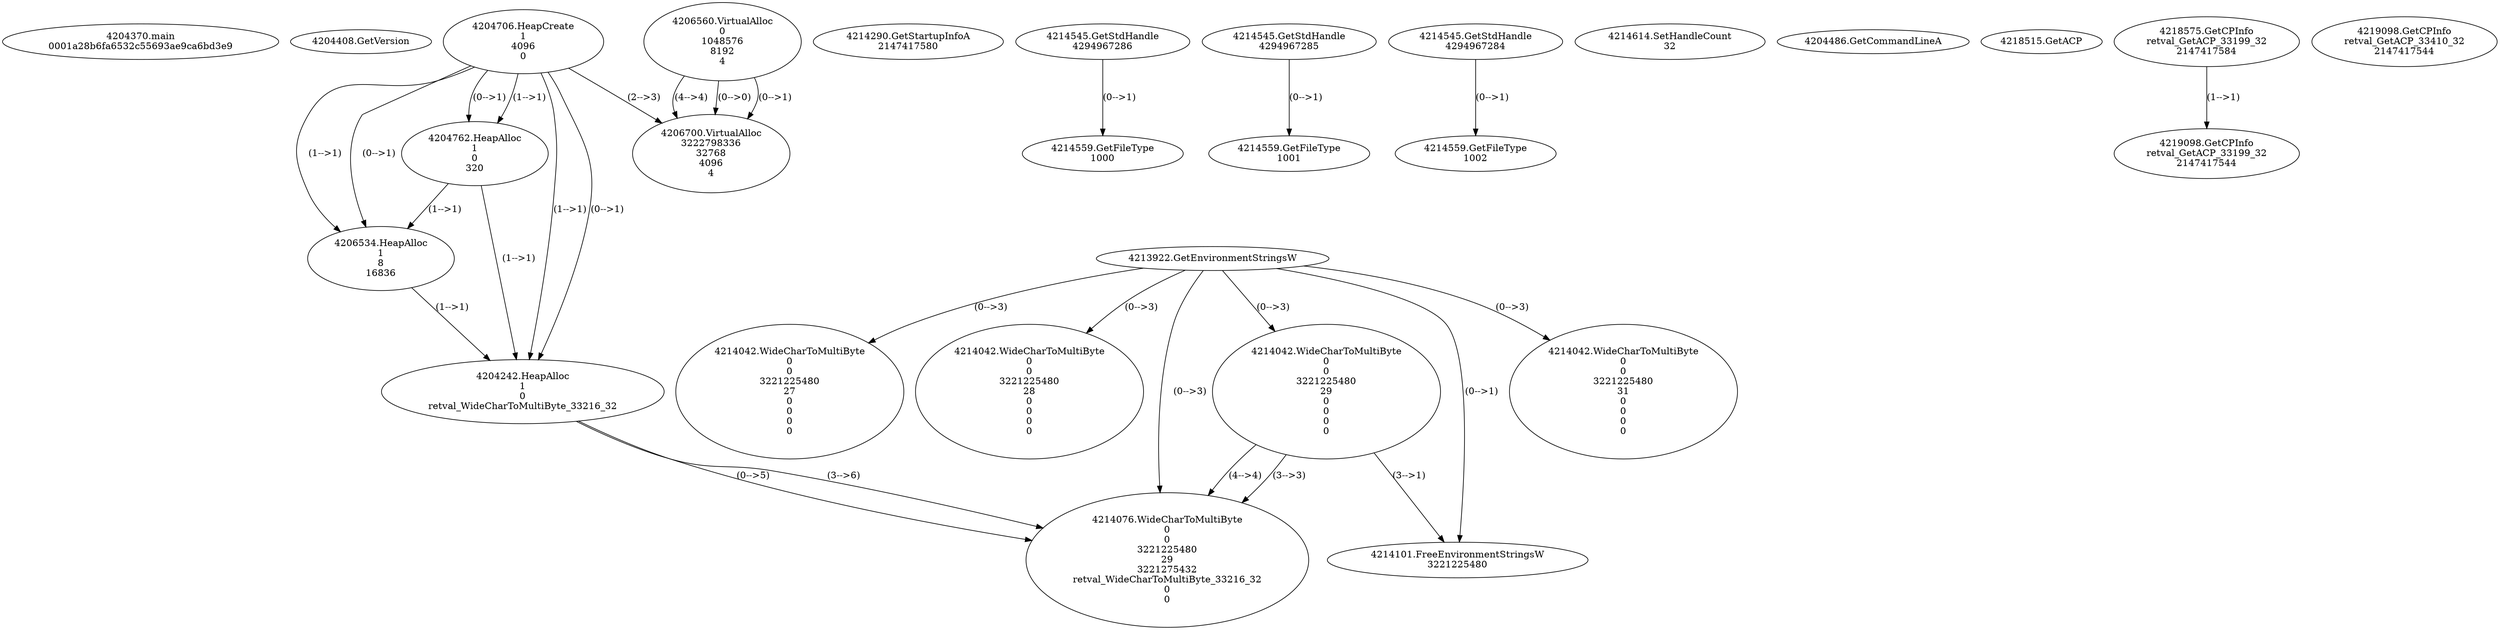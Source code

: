// Global SCDG with merge call
digraph {
	0 [label="4204370.main
0001a28b6fa6532c55693ae9ca6bd3e9"]
	1 [label="4204408.GetVersion
"]
	2 [label="4204706.HeapCreate
1
4096
0"]
	3 [label="4204762.HeapAlloc
1
0
320"]
	2 -> 3 [label="(1-->1)"]
	2 -> 3 [label="(0-->1)"]
	4 [label="4206534.HeapAlloc
1
8
16836"]
	2 -> 4 [label="(1-->1)"]
	2 -> 4 [label="(0-->1)"]
	3 -> 4 [label="(1-->1)"]
	5 [label="4206560.VirtualAlloc
0
1048576
8192
4"]
	6 [label="4206700.VirtualAlloc
3222798336
32768
4096
4"]
	5 -> 6 [label="(0-->1)"]
	2 -> 6 [label="(2-->3)"]
	5 -> 6 [label="(4-->4)"]
	5 -> 6 [label="(0-->0)"]
	7 [label="4214290.GetStartupInfoA
2147417580"]
	8 [label="4214545.GetStdHandle
4294967286"]
	9 [label="4214559.GetFileType
1000"]
	8 -> 9 [label="(0-->1)"]
	10 [label="4214545.GetStdHandle
4294967285"]
	11 [label="4214559.GetFileType
1001"]
	10 -> 11 [label="(0-->1)"]
	12 [label="4214545.GetStdHandle
4294967284"]
	13 [label="4214559.GetFileType
1002"]
	12 -> 13 [label="(0-->1)"]
	14 [label="4214614.SetHandleCount
32"]
	15 [label="4204486.GetCommandLineA
"]
	16 [label="4213922.GetEnvironmentStringsW
"]
	17 [label="4214042.WideCharToMultiByte
0
0
3221225480
29
0
0
0
0"]
	16 -> 17 [label="(0-->3)"]
	18 [label="4214101.FreeEnvironmentStringsW
3221225480"]
	16 -> 18 [label="(0-->1)"]
	17 -> 18 [label="(3-->1)"]
	19 [label="4218515.GetACP
"]
	20 [label="4214042.WideCharToMultiByte
0
0
3221225480
31
0
0
0
0"]
	16 -> 20 [label="(0-->3)"]
	21 [label="4214042.WideCharToMultiByte
0
0
3221225480
27
0
0
0
0"]
	16 -> 21 [label="(0-->3)"]
	22 [label="4218575.GetCPInfo
retval_GetACP_33199_32
2147417584"]
	23 [label="4219098.GetCPInfo
retval_GetACP_33199_32
2147417544"]
	22 -> 23 [label="(1-->1)"]
	24 [label="4214042.WideCharToMultiByte
0
0
3221225480
28
0
0
0
0"]
	16 -> 24 [label="(0-->3)"]
	25 [label="4204242.HeapAlloc
1
0
retval_WideCharToMultiByte_33216_32"]
	2 -> 25 [label="(1-->1)"]
	2 -> 25 [label="(0-->1)"]
	3 -> 25 [label="(1-->1)"]
	4 -> 25 [label="(1-->1)"]
	26 [label="4214076.WideCharToMultiByte
0
0
3221225480
29
3221275432
retval_WideCharToMultiByte_33216_32
0
0"]
	16 -> 26 [label="(0-->3)"]
	17 -> 26 [label="(3-->3)"]
	17 -> 26 [label="(4-->4)"]
	25 -> 26 [label="(0-->5)"]
	25 -> 26 [label="(3-->6)"]
	27 [label="4219098.GetCPInfo
retval_GetACP_33410_32
2147417544"]
}
